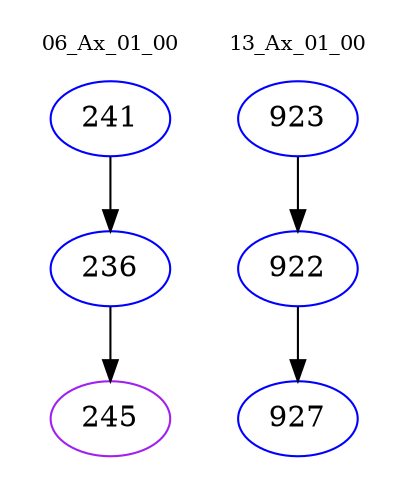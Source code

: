 digraph{
subgraph cluster_0 {
color = white
label = "06_Ax_01_00";
fontsize=10;
T0_241 [label="241", color="blue"]
T0_241 -> T0_236 [color="black"]
T0_236 [label="236", color="blue"]
T0_236 -> T0_245 [color="black"]
T0_245 [label="245", color="purple"]
}
subgraph cluster_1 {
color = white
label = "13_Ax_01_00";
fontsize=10;
T1_923 [label="923", color="blue"]
T1_923 -> T1_922 [color="black"]
T1_922 [label="922", color="blue"]
T1_922 -> T1_927 [color="black"]
T1_927 [label="927", color="blue"]
}
}
